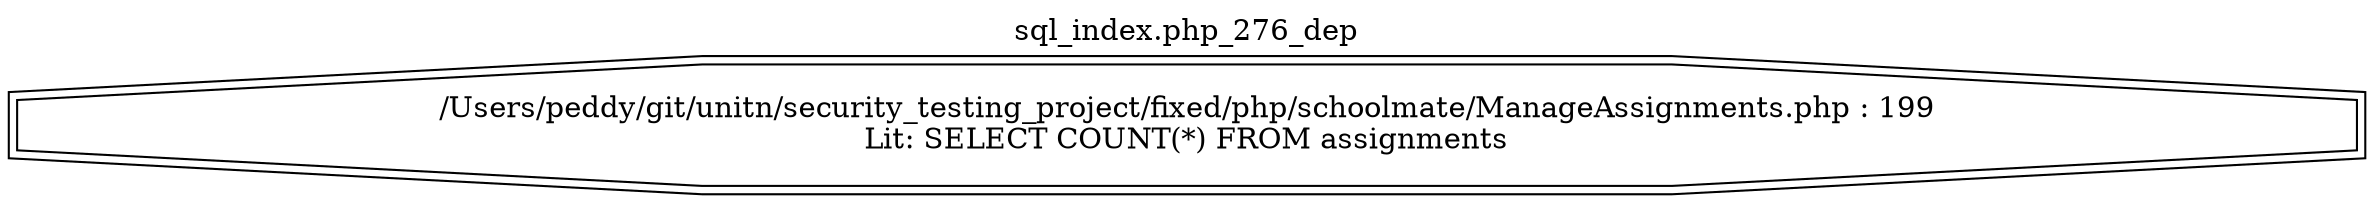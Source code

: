 digraph cfg {
  label="sql_index.php_276_dep";
  labelloc=t;
  n1 [shape=doubleoctagon, label="/Users/peddy/git/unitn/security_testing_project/fixed/php/schoolmate/ManageAssignments.php : 199\nLit: SELECT COUNT(*) FROM assignments\n"];
}
